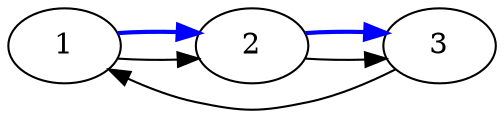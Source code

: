 digraph { 
	rankdir=LR; 
	1 -> 2;
	2 -> 3;
	3 -> 1;
	1 -> 2[color=blue, penwidth=2.0];	2 -> 3[color=blue, penwidth=2.0];}
